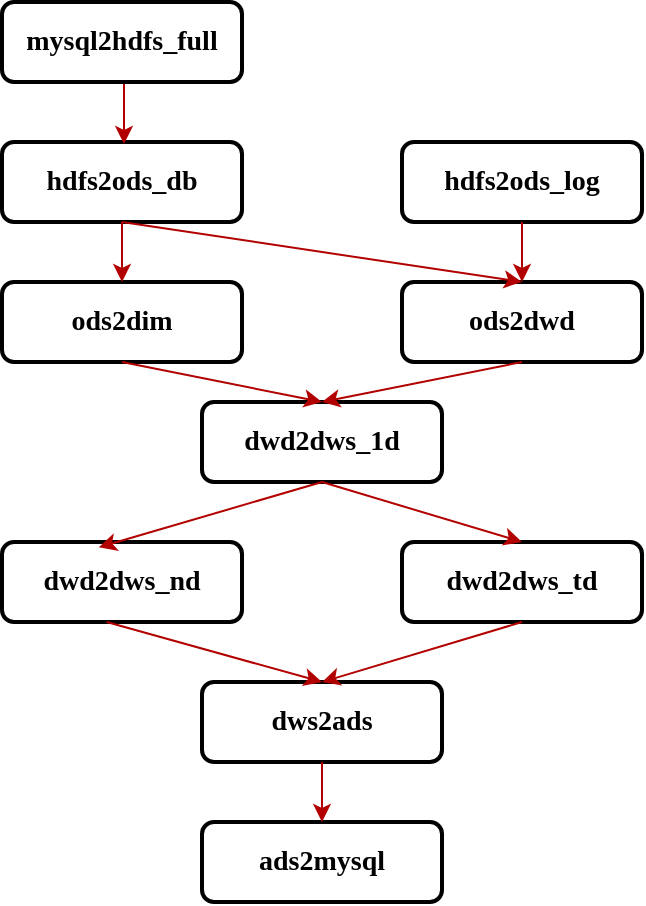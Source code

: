 <mxfile version="21.2.8" type="device">
  <diagram name="Page-1" id="L9hbCW-fHVkxOfcvVWkt">
    <mxGraphModel dx="791" dy="465" grid="1" gridSize="10" guides="1" tooltips="1" connect="1" arrows="1" fold="1" page="1" pageScale="1" pageWidth="827" pageHeight="1169" math="0" shadow="0">
      <root>
        <mxCell id="0" />
        <mxCell id="1" parent="0" />
        <mxCell id="G9YghyWyBxATZq87_umo-6" value="&lt;font face=&quot;Times New Roman&quot; style=&quot;font-size: 14px;&quot;&gt;&lt;b&gt;mysql2hdfs_full&lt;/b&gt;&lt;/font&gt;" style="rounded=1;whiteSpace=wrap;html=1;strokeWidth=2;" parent="1" vertex="1">
          <mxGeometry x="80" y="270" width="120" height="40" as="geometry" />
        </mxCell>
        <mxCell id="G9YghyWyBxATZq87_umo-7" value="&lt;font face=&quot;Times New Roman&quot; style=&quot;font-size: 14px;&quot;&gt;&lt;b&gt;hdfs2ods_db&lt;/b&gt;&lt;/font&gt;" style="rounded=1;whiteSpace=wrap;html=1;strokeWidth=2;" parent="1" vertex="1">
          <mxGeometry x="80" y="340" width="120" height="40" as="geometry" />
        </mxCell>
        <mxCell id="G9YghyWyBxATZq87_umo-8" value="&lt;b&gt;&lt;font style=&quot;font-size: 14px;&quot; face=&quot;Times New Roman&quot;&gt;hdfs2ods_log&lt;/font&gt;&lt;/b&gt;" style="rounded=1;whiteSpace=wrap;html=1;strokeWidth=2;" parent="1" vertex="1">
          <mxGeometry x="280" y="340" width="120" height="40" as="geometry" />
        </mxCell>
        <mxCell id="G9YghyWyBxATZq87_umo-10" value="&lt;b&gt;&lt;font style=&quot;font-size: 14px;&quot; face=&quot;Times New Roman&quot;&gt;ods2dim&lt;/font&gt;&lt;/b&gt;" style="rounded=1;whiteSpace=wrap;html=1;strokeWidth=2;" parent="1" vertex="1">
          <mxGeometry x="80" y="410" width="120" height="40" as="geometry" />
        </mxCell>
        <mxCell id="G9YghyWyBxATZq87_umo-18" value="&lt;b&gt;&lt;font style=&quot;font-size: 14px;&quot; face=&quot;Times New Roman&quot;&gt;ods2dwd&lt;/font&gt;&lt;/b&gt;" style="rounded=1;whiteSpace=wrap;html=1;strokeWidth=2;" parent="1" vertex="1">
          <mxGeometry x="280" y="410" width="120" height="40" as="geometry" />
        </mxCell>
        <mxCell id="G9YghyWyBxATZq87_umo-19" value="&lt;b&gt;&lt;font style=&quot;font-size: 14px;&quot; face=&quot;Times New Roman&quot;&gt;dwd2dws_1d&lt;/font&gt;&lt;/b&gt;" style="rounded=1;whiteSpace=wrap;html=1;strokeWidth=2;" parent="1" vertex="1">
          <mxGeometry x="180" y="470" width="120" height="40" as="geometry" />
        </mxCell>
        <mxCell id="G9YghyWyBxATZq87_umo-20" value="&lt;b&gt;&lt;font style=&quot;font-size: 14px;&quot; face=&quot;Times New Roman&quot;&gt;dwd2dws_nd&lt;/font&gt;&lt;/b&gt;" style="rounded=1;whiteSpace=wrap;html=1;strokeWidth=2;" parent="1" vertex="1">
          <mxGeometry x="80" y="540" width="120" height="40" as="geometry" />
        </mxCell>
        <mxCell id="G9YghyWyBxATZq87_umo-21" value="&lt;b&gt;&lt;font style=&quot;font-size: 14px;&quot; face=&quot;Times New Roman&quot;&gt;dwd2dws_td&lt;/font&gt;&lt;/b&gt;" style="rounded=1;whiteSpace=wrap;html=1;strokeWidth=2;" parent="1" vertex="1">
          <mxGeometry x="280" y="540" width="120" height="40" as="geometry" />
        </mxCell>
        <mxCell id="G9YghyWyBxATZq87_umo-22" value="&lt;b&gt;&lt;font style=&quot;font-size: 14px;&quot; face=&quot;Times New Roman&quot;&gt;dws2ads&lt;/font&gt;&lt;/b&gt;" style="rounded=1;whiteSpace=wrap;html=1;strokeWidth=2;" parent="1" vertex="1">
          <mxGeometry x="180" y="610" width="120" height="40" as="geometry" />
        </mxCell>
        <mxCell id="G9YghyWyBxATZq87_umo-23" value="&lt;b&gt;&lt;font style=&quot;font-size: 14px;&quot; face=&quot;Times New Roman&quot;&gt;ads2mysql&lt;/font&gt;&lt;/b&gt;" style="rounded=1;whiteSpace=wrap;html=1;strokeWidth=2;" parent="1" vertex="1">
          <mxGeometry x="180" y="680" width="120" height="40" as="geometry" />
        </mxCell>
        <mxCell id="G9YghyWyBxATZq87_umo-24" value="" style="endArrow=classic;html=1;rounded=0;exitX=0.436;exitY=1;exitDx=0;exitDy=0;exitPerimeter=0;entryX=0.5;entryY=0;entryDx=0;entryDy=0;fillColor=#e51400;strokeColor=#B20000;" parent="1" source="G9YghyWyBxATZq87_umo-20" target="G9YghyWyBxATZq87_umo-22" edge="1">
          <mxGeometry width="50" height="50" relative="1" as="geometry">
            <mxPoint x="410" y="420" as="sourcePoint" />
            <mxPoint x="460" y="370" as="targetPoint" />
          </mxGeometry>
        </mxCell>
        <mxCell id="G9YghyWyBxATZq87_umo-26" value="" style="endArrow=classic;html=1;rounded=0;exitX=0.5;exitY=1;exitDx=0;exitDy=0;entryX=0.5;entryY=0;entryDx=0;entryDy=0;fillColor=#e51400;strokeColor=#B20000;" parent="1" source="G9YghyWyBxATZq87_umo-21" target="G9YghyWyBxATZq87_umo-22" edge="1">
          <mxGeometry width="50" height="50" relative="1" as="geometry">
            <mxPoint x="410" y="420" as="sourcePoint" />
            <mxPoint x="460" y="370" as="targetPoint" />
          </mxGeometry>
        </mxCell>
        <mxCell id="G9YghyWyBxATZq87_umo-27" value="" style="endArrow=classic;html=1;rounded=0;exitX=0.5;exitY=1;exitDx=0;exitDy=0;fillColor=#e51400;strokeColor=#B20000;" parent="1" source="G9YghyWyBxATZq87_umo-22" target="G9YghyWyBxATZq87_umo-23" edge="1">
          <mxGeometry width="50" height="50" relative="1" as="geometry">
            <mxPoint x="380" y="640" as="sourcePoint" />
            <mxPoint x="430" y="590" as="targetPoint" />
          </mxGeometry>
        </mxCell>
        <mxCell id="G9YghyWyBxATZq87_umo-28" value="" style="endArrow=classic;html=1;rounded=0;exitX=0.5;exitY=1;exitDx=0;exitDy=0;entryX=0.5;entryY=0;entryDx=0;entryDy=0;fillColor=#e51400;strokeColor=#B20000;" parent="1" source="G9YghyWyBxATZq87_umo-7" target="G9YghyWyBxATZq87_umo-10" edge="1">
          <mxGeometry width="50" height="50" relative="1" as="geometry">
            <mxPoint x="330" y="600" as="sourcePoint" />
            <mxPoint x="380" y="550" as="targetPoint" />
          </mxGeometry>
        </mxCell>
        <mxCell id="G9YghyWyBxATZq87_umo-29" value="" style="endArrow=classic;html=1;rounded=0;exitX=0.5;exitY=1;exitDx=0;exitDy=0;entryX=0.5;entryY=0;entryDx=0;entryDy=0;fillColor=#e51400;strokeColor=#B20000;" parent="1" source="G9YghyWyBxATZq87_umo-10" target="G9YghyWyBxATZq87_umo-19" edge="1">
          <mxGeometry width="50" height="50" relative="1" as="geometry">
            <mxPoint x="330" y="600" as="sourcePoint" />
            <mxPoint x="380" y="550" as="targetPoint" />
          </mxGeometry>
        </mxCell>
        <mxCell id="G9YghyWyBxATZq87_umo-30" value="" style="endArrow=classic;html=1;rounded=0;exitX=0.5;exitY=1;exitDx=0;exitDy=0;entryX=0.5;entryY=0;entryDx=0;entryDy=0;fillColor=#e51400;strokeColor=#B20000;" parent="1" source="G9YghyWyBxATZq87_umo-18" target="G9YghyWyBxATZq87_umo-19" edge="1">
          <mxGeometry width="50" height="50" relative="1" as="geometry">
            <mxPoint x="330" y="600" as="sourcePoint" />
            <mxPoint x="380" y="550" as="targetPoint" />
          </mxGeometry>
        </mxCell>
        <mxCell id="G9YghyWyBxATZq87_umo-31" value="" style="endArrow=classic;html=1;rounded=0;exitX=0.5;exitY=1;exitDx=0;exitDy=0;entryX=0.5;entryY=0;entryDx=0;entryDy=0;fillColor=#e51400;strokeColor=#B20000;" parent="1" source="G9YghyWyBxATZq87_umo-8" target="G9YghyWyBxATZq87_umo-18" edge="1">
          <mxGeometry width="50" height="50" relative="1" as="geometry">
            <mxPoint x="330" y="600" as="sourcePoint" />
            <mxPoint x="380" y="550" as="targetPoint" />
          </mxGeometry>
        </mxCell>
        <mxCell id="G9YghyWyBxATZq87_umo-32" value="" style="endArrow=classic;html=1;rounded=0;exitX=0.5;exitY=1;exitDx=0;exitDy=0;entryX=0.5;entryY=0;entryDx=0;entryDy=0;fillColor=#e51400;strokeColor=#B20000;" parent="1" edge="1">
          <mxGeometry width="50" height="50" relative="1" as="geometry">
            <mxPoint x="141" y="311" as="sourcePoint" />
            <mxPoint x="141" y="341" as="targetPoint" />
          </mxGeometry>
        </mxCell>
        <mxCell id="G9YghyWyBxATZq87_umo-33" value="" style="endArrow=classic;html=1;rounded=0;exitX=0.5;exitY=1;exitDx=0;exitDy=0;entryX=0.5;entryY=0;entryDx=0;entryDy=0;fillColor=#e51400;strokeColor=#B20000;" parent="1" source="G9YghyWyBxATZq87_umo-7" target="G9YghyWyBxATZq87_umo-18" edge="1">
          <mxGeometry width="50" height="50" relative="1" as="geometry">
            <mxPoint x="310" y="550" as="sourcePoint" />
            <mxPoint x="360" y="500" as="targetPoint" />
          </mxGeometry>
        </mxCell>
        <mxCell id="G9YghyWyBxATZq87_umo-35" value="" style="endArrow=classic;html=1;rounded=0;exitX=0.5;exitY=1;exitDx=0;exitDy=0;entryX=0.403;entryY=0.067;entryDx=0;entryDy=0;entryPerimeter=0;fillColor=#e51400;strokeColor=#B20000;" parent="1" source="G9YghyWyBxATZq87_umo-19" target="G9YghyWyBxATZq87_umo-20" edge="1">
          <mxGeometry width="50" height="50" relative="1" as="geometry">
            <mxPoint x="410" y="440" as="sourcePoint" />
            <mxPoint x="460" y="390" as="targetPoint" />
          </mxGeometry>
        </mxCell>
        <mxCell id="G9YghyWyBxATZq87_umo-36" value="" style="endArrow=classic;html=1;rounded=0;exitX=0.5;exitY=1;exitDx=0;exitDy=0;entryX=0.5;entryY=0;entryDx=0;entryDy=0;fillColor=#e51400;strokeColor=#B20000;" parent="1" source="G9YghyWyBxATZq87_umo-19" target="G9YghyWyBxATZq87_umo-21" edge="1">
          <mxGeometry width="50" height="50" relative="1" as="geometry">
            <mxPoint x="410" y="440" as="sourcePoint" />
            <mxPoint x="460" y="390" as="targetPoint" />
          </mxGeometry>
        </mxCell>
      </root>
    </mxGraphModel>
  </diagram>
</mxfile>
